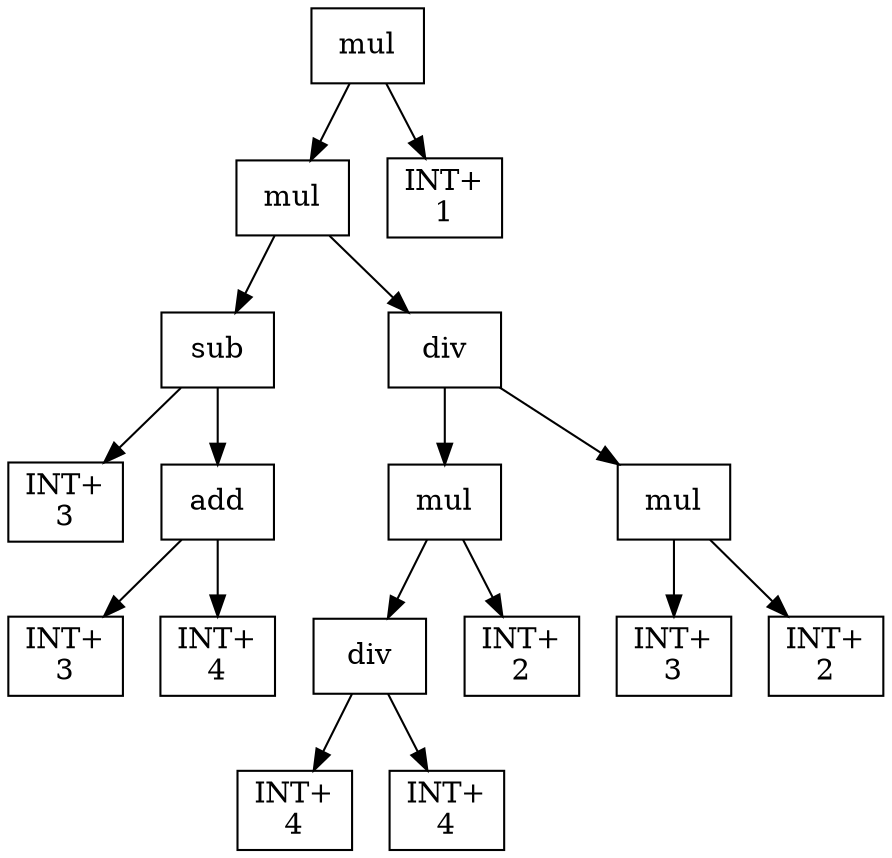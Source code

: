 digraph expr {
  node [shape=box];
  n1 [label="mul"];
  n2 [label="mul"];
  n3 [label="sub"];
  n4 [label="INT+\n3"];
  n5 [label="add"];
  n6 [label="INT+\n3"];
  n7 [label="INT+\n4"];
  n5 -> n6;
  n5 -> n7;
  n3 -> n4;
  n3 -> n5;
  n8 [label="div"];
  n9 [label="mul"];
  n10 [label="div"];
  n11 [label="INT+\n4"];
  n12 [label="INT+\n4"];
  n10 -> n11;
  n10 -> n12;
  n13 [label="INT+\n2"];
  n9 -> n10;
  n9 -> n13;
  n14 [label="mul"];
  n15 [label="INT+\n3"];
  n16 [label="INT+\n2"];
  n14 -> n15;
  n14 -> n16;
  n8 -> n9;
  n8 -> n14;
  n2 -> n3;
  n2 -> n8;
  n17 [label="INT+\n1"];
  n1 -> n2;
  n1 -> n17;
}